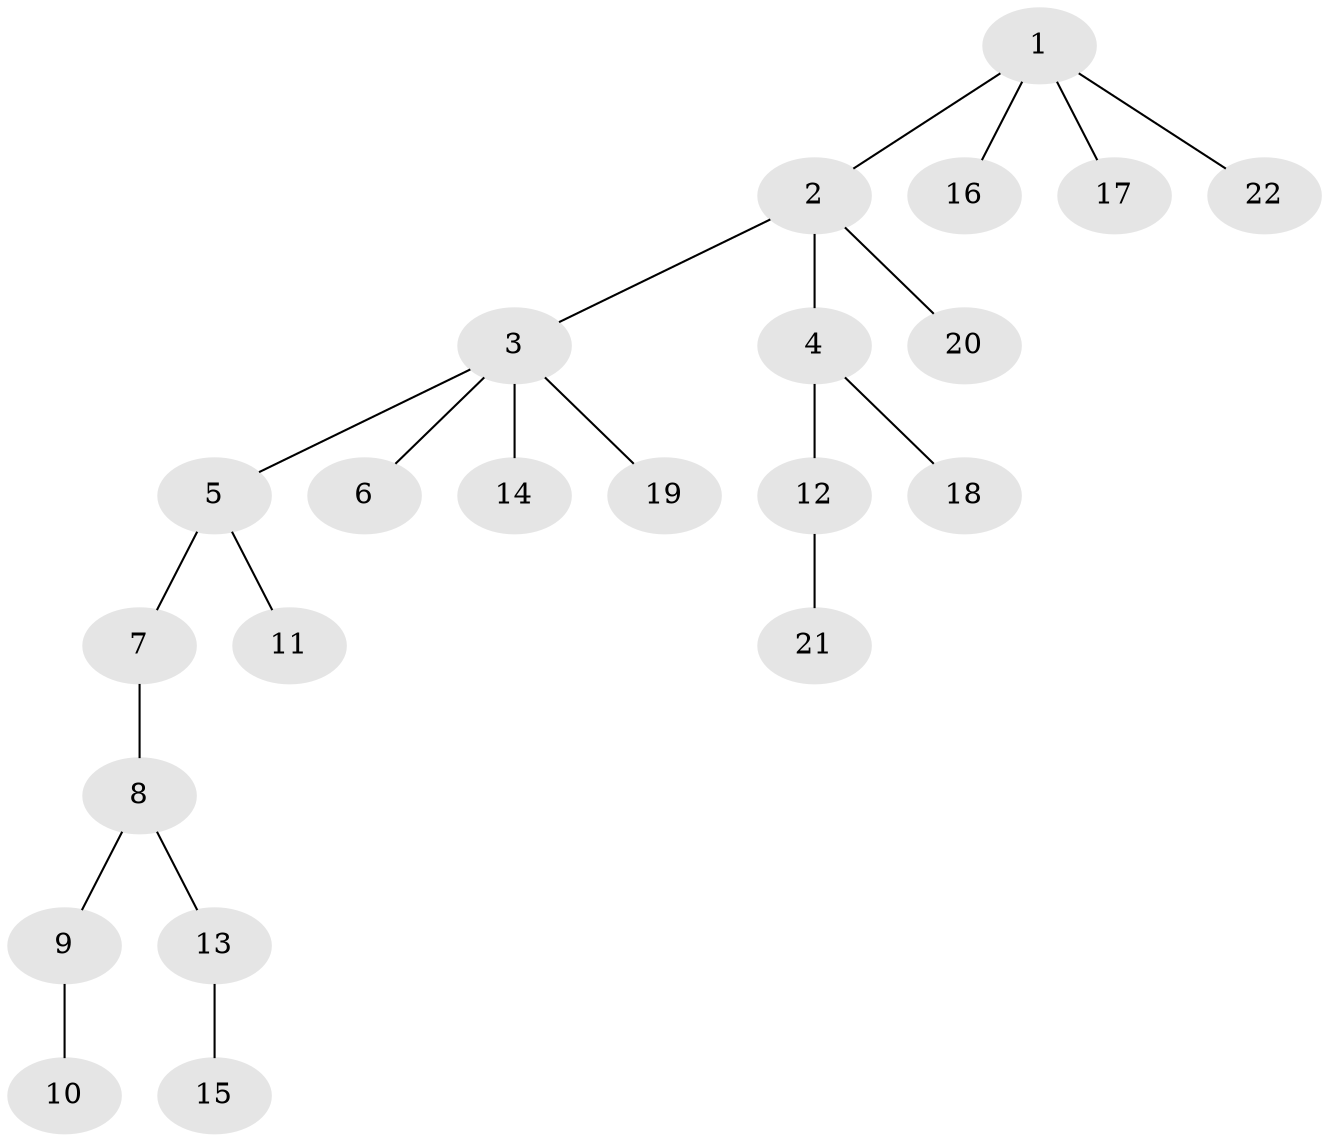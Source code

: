 // original degree distribution, {2: 0.32727272727272727, 5: 0.05454545454545454, 3: 0.12727272727272726, 4: 0.05454545454545454, 1: 0.43636363636363634}
// Generated by graph-tools (version 1.1) at 2025/51/03/04/25 22:51:29]
// undirected, 22 vertices, 21 edges
graph export_dot {
  node [color=gray90,style=filled];
  1;
  2;
  3;
  4;
  5;
  6;
  7;
  8;
  9;
  10;
  11;
  12;
  13;
  14;
  15;
  16;
  17;
  18;
  19;
  20;
  21;
  22;
  1 -- 2 [weight=1.0];
  1 -- 16 [weight=1.0];
  1 -- 17 [weight=1.0];
  1 -- 22 [weight=1.0];
  2 -- 3 [weight=1.0];
  2 -- 4 [weight=1.0];
  2 -- 20 [weight=1.0];
  3 -- 5 [weight=1.0];
  3 -- 6 [weight=1.0];
  3 -- 14 [weight=1.0];
  3 -- 19 [weight=1.0];
  4 -- 12 [weight=1.0];
  4 -- 18 [weight=1.0];
  5 -- 7 [weight=1.0];
  5 -- 11 [weight=1.0];
  7 -- 8 [weight=1.0];
  8 -- 9 [weight=1.0];
  8 -- 13 [weight=1.0];
  9 -- 10 [weight=1.0];
  12 -- 21 [weight=1.0];
  13 -- 15 [weight=1.0];
}
